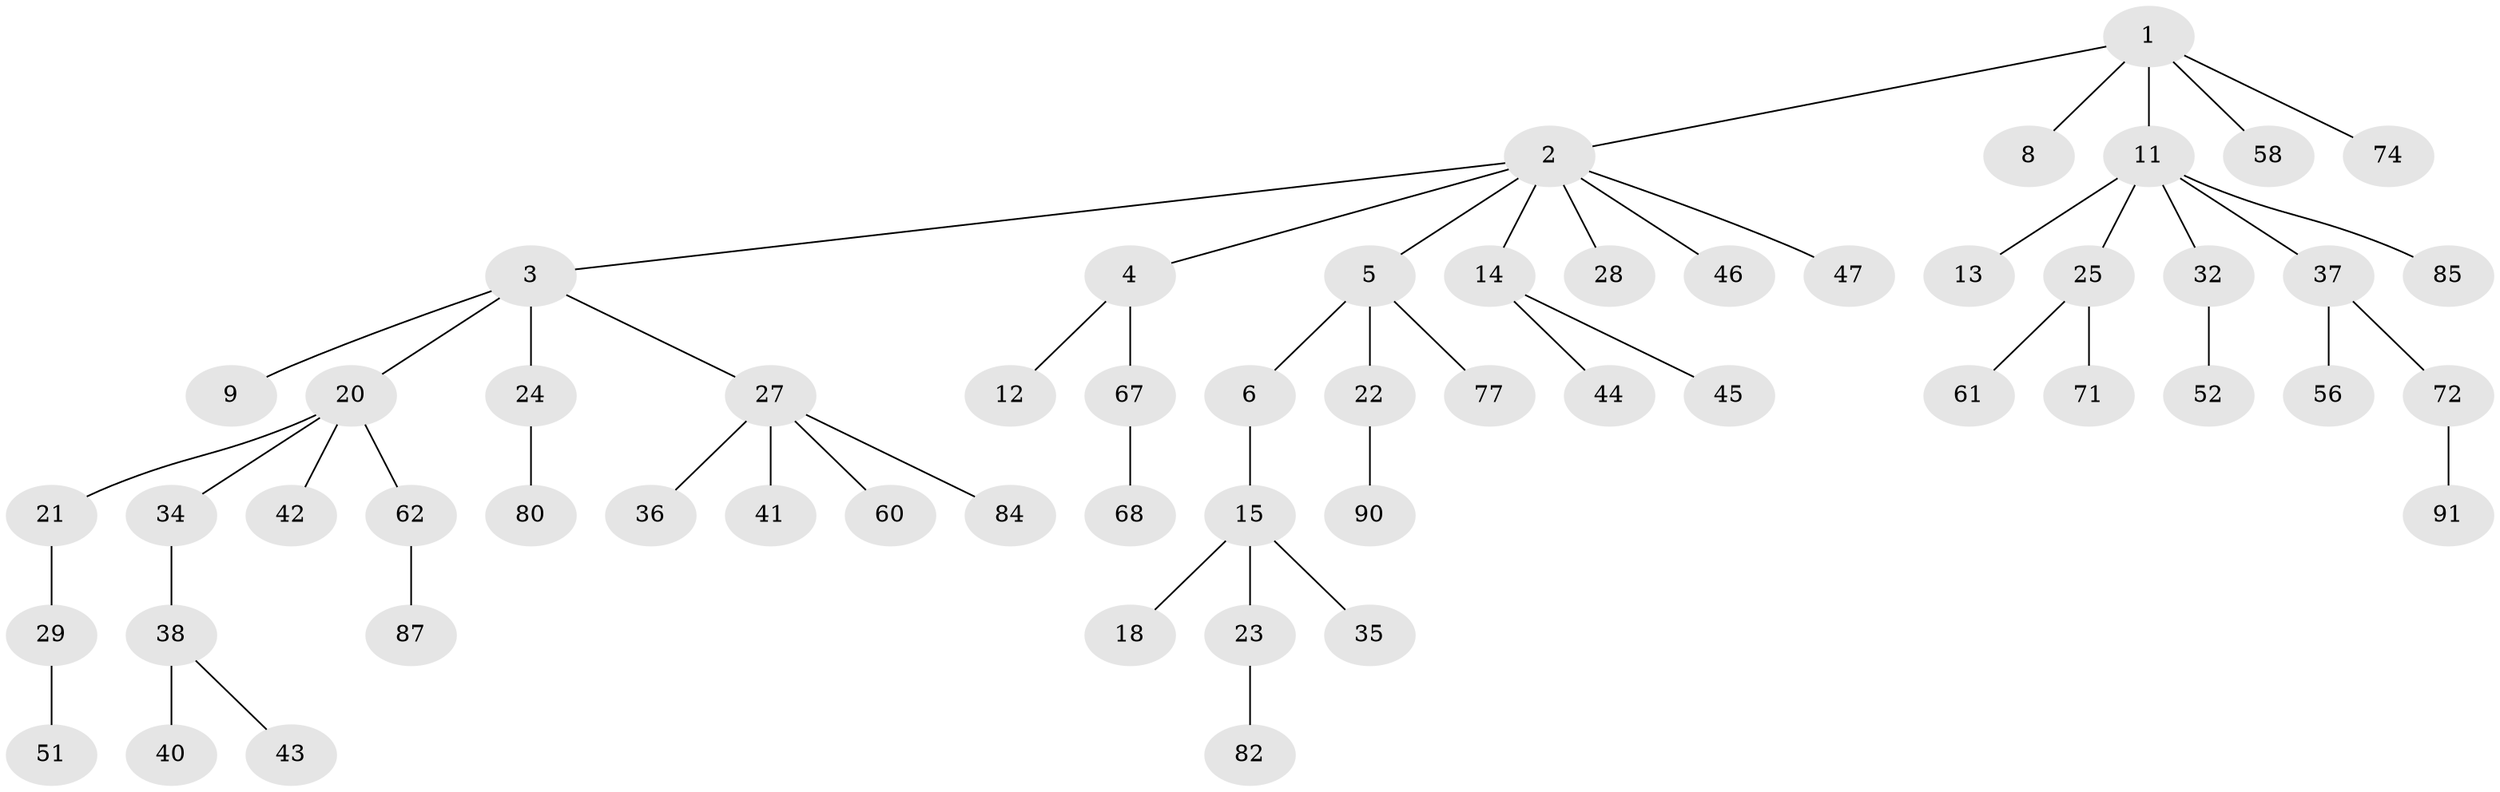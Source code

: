 // Generated by graph-tools (version 1.1) at 2025/52/02/27/25 19:52:10]
// undirected, 57 vertices, 56 edges
graph export_dot {
graph [start="1"]
  node [color=gray90,style=filled];
  1;
  2 [super="+10"];
  3 [super="+26"];
  4 [super="+30"];
  5 [super="+49"];
  6 [super="+7"];
  8 [super="+75"];
  9 [super="+69"];
  11 [super="+19"];
  12;
  13;
  14 [super="+16"];
  15 [super="+17"];
  18;
  20 [super="+33"];
  21 [super="+88"];
  22 [super="+55"];
  23 [super="+57"];
  24 [super="+64"];
  25 [super="+66"];
  27 [super="+89"];
  28;
  29 [super="+31"];
  32 [super="+48"];
  34;
  35 [super="+54"];
  36;
  37 [super="+39"];
  38 [super="+83"];
  40 [super="+79"];
  41;
  42 [super="+73"];
  43 [super="+59"];
  44 [super="+50"];
  45;
  46 [super="+53"];
  47;
  51;
  52;
  56 [super="+63"];
  58 [super="+86"];
  60 [super="+76"];
  61 [super="+65"];
  62 [super="+81"];
  67 [super="+70"];
  68;
  71;
  72 [super="+78"];
  74;
  77 [super="+92"];
  80;
  82;
  84;
  85;
  87;
  90;
  91;
  1 -- 2;
  1 -- 8;
  1 -- 11;
  1 -- 58;
  1 -- 74;
  2 -- 3;
  2 -- 4;
  2 -- 5;
  2 -- 14;
  2 -- 28;
  2 -- 46;
  2 -- 47;
  3 -- 9;
  3 -- 20;
  3 -- 24;
  3 -- 27;
  4 -- 12;
  4 -- 67;
  5 -- 6;
  5 -- 22;
  5 -- 77;
  6 -- 15;
  11 -- 13;
  11 -- 25;
  11 -- 32;
  11 -- 37;
  11 -- 85;
  14 -- 44;
  14 -- 45;
  15 -- 18;
  15 -- 23;
  15 -- 35;
  20 -- 21;
  20 -- 62;
  20 -- 34;
  20 -- 42;
  21 -- 29;
  22 -- 90;
  23 -- 82;
  24 -- 80;
  25 -- 61;
  25 -- 71;
  27 -- 36;
  27 -- 41;
  27 -- 60;
  27 -- 84;
  29 -- 51;
  32 -- 52;
  34 -- 38;
  37 -- 56;
  37 -- 72;
  38 -- 40;
  38 -- 43;
  62 -- 87;
  67 -- 68;
  72 -- 91;
}

